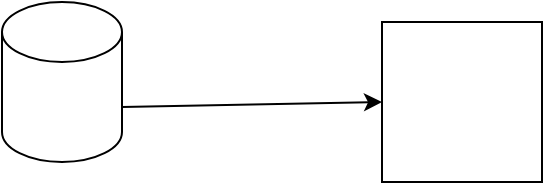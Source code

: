 <mxfile version="20.7.4" type="github">
  <diagram id="3NdfI19EqaOqSO1-C6-o" name="Page-1">
    <mxGraphModel dx="954" dy="545" grid="1" gridSize="10" guides="1" tooltips="1" connect="1" arrows="1" fold="1" page="1" pageScale="1" pageWidth="850" pageHeight="1100" math="0" shadow="0">
      <root>
        <mxCell id="0" />
        <mxCell id="1" parent="0" />
        <mxCell id="HZ-BumPmGdAb4Vs39T21-1" value="" style="shape=cylinder3;whiteSpace=wrap;html=1;boundedLbl=1;backgroundOutline=1;size=15;" vertex="1" parent="1">
          <mxGeometry x="110" y="190" width="60" height="80" as="geometry" />
        </mxCell>
        <mxCell id="HZ-BumPmGdAb4Vs39T21-2" value="" style="whiteSpace=wrap;html=1;aspect=fixed;" vertex="1" parent="1">
          <mxGeometry x="300" y="200" width="80" height="80" as="geometry" />
        </mxCell>
        <mxCell id="HZ-BumPmGdAb4Vs39T21-3" value="" style="endArrow=classic;html=1;rounded=0;exitX=1;exitY=0;exitDx=0;exitDy=52.5;exitPerimeter=0;entryX=0;entryY=0.5;entryDx=0;entryDy=0;" edge="1" parent="1" source="HZ-BumPmGdAb4Vs39T21-1" target="HZ-BumPmGdAb4Vs39T21-2">
          <mxGeometry width="50" height="50" relative="1" as="geometry">
            <mxPoint x="200" y="400" as="sourcePoint" />
            <mxPoint x="250" y="350" as="targetPoint" />
          </mxGeometry>
        </mxCell>
      </root>
    </mxGraphModel>
  </diagram>
</mxfile>
